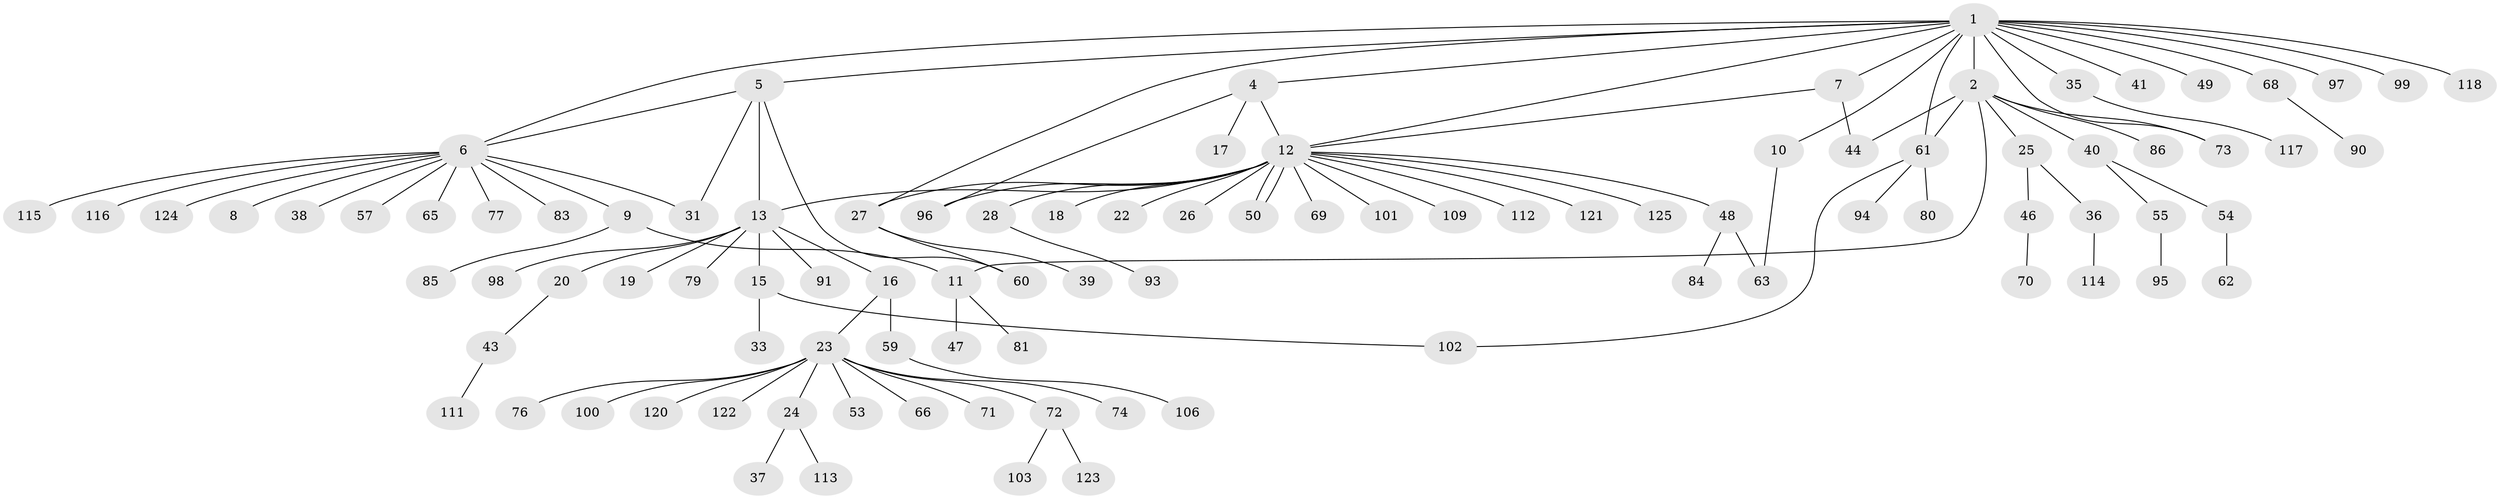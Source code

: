 // Generated by graph-tools (version 1.1) at 2025/23/03/03/25 07:23:54]
// undirected, 97 vertices, 111 edges
graph export_dot {
graph [start="1"]
  node [color=gray90,style=filled];
  1 [super="+3"];
  2 [super="+56"];
  4 [super="+107"];
  5 [super="+82"];
  6 [super="+45"];
  7 [super="+52"];
  8 [super="+119"];
  9 [super="+29"];
  10;
  11 [super="+51"];
  12 [super="+21"];
  13 [super="+14"];
  15 [super="+32"];
  16;
  17;
  18;
  19;
  20;
  22 [super="+34"];
  23 [super="+105"];
  24 [super="+78"];
  25;
  26;
  27 [super="+30"];
  28;
  31;
  33;
  35;
  36;
  37;
  38;
  39;
  40 [super="+42"];
  41;
  43 [super="+89"];
  44 [super="+87"];
  46;
  47;
  48 [super="+75"];
  49;
  50;
  53;
  54;
  55 [super="+58"];
  57;
  59 [super="+104"];
  60 [super="+64"];
  61 [super="+88"];
  62;
  63 [super="+67"];
  65;
  66;
  68;
  69;
  70 [super="+110"];
  71;
  72 [super="+92"];
  73;
  74;
  76;
  77;
  79;
  80;
  81;
  83;
  84;
  85;
  86;
  90 [super="+108"];
  91;
  93;
  94;
  95;
  96;
  97;
  98;
  99;
  100;
  101;
  102;
  103;
  106;
  109;
  111;
  112;
  113;
  114;
  115;
  116;
  117;
  118;
  120;
  121;
  122;
  123;
  124;
  125;
  1 -- 2 [weight=2];
  1 -- 49;
  1 -- 99;
  1 -- 118;
  1 -- 97;
  1 -- 35;
  1 -- 4;
  1 -- 5;
  1 -- 6;
  1 -- 7;
  1 -- 68;
  1 -- 41;
  1 -- 10;
  1 -- 73;
  1 -- 12;
  1 -- 27;
  1 -- 61;
  2 -- 11;
  2 -- 25;
  2 -- 40;
  2 -- 61;
  2 -- 73;
  2 -- 44;
  2 -- 86;
  4 -- 17;
  4 -- 96;
  4 -- 12;
  5 -- 6;
  5 -- 13;
  5 -- 31;
  5 -- 60;
  6 -- 8;
  6 -- 9 [weight=2];
  6 -- 31;
  6 -- 38;
  6 -- 57;
  6 -- 65;
  6 -- 77;
  6 -- 83;
  6 -- 115;
  6 -- 116;
  6 -- 124;
  7 -- 44;
  7 -- 12;
  9 -- 85;
  9 -- 11;
  10 -- 63;
  11 -- 47;
  11 -- 81;
  12 -- 18;
  12 -- 22;
  12 -- 26;
  12 -- 28;
  12 -- 48;
  12 -- 50;
  12 -- 50;
  12 -- 69;
  12 -- 96;
  12 -- 101;
  12 -- 109;
  12 -- 112;
  12 -- 121;
  12 -- 125;
  12 -- 13;
  12 -- 27;
  13 -- 15;
  13 -- 16;
  13 -- 19;
  13 -- 20;
  13 -- 79;
  13 -- 91;
  13 -- 98;
  15 -- 33;
  15 -- 102;
  16 -- 23;
  16 -- 59;
  20 -- 43;
  23 -- 24;
  23 -- 53;
  23 -- 66;
  23 -- 71;
  23 -- 72;
  23 -- 74;
  23 -- 76;
  23 -- 100;
  23 -- 120;
  23 -- 122;
  24 -- 37;
  24 -- 113;
  25 -- 36;
  25 -- 46;
  27 -- 39;
  27 -- 60;
  28 -- 93;
  35 -- 117;
  36 -- 114;
  40 -- 54;
  40 -- 55;
  43 -- 111;
  46 -- 70;
  48 -- 63;
  48 -- 84;
  54 -- 62;
  55 -- 95;
  59 -- 106;
  61 -- 80;
  61 -- 94;
  61 -- 102;
  68 -- 90;
  72 -- 123;
  72 -- 103;
}
